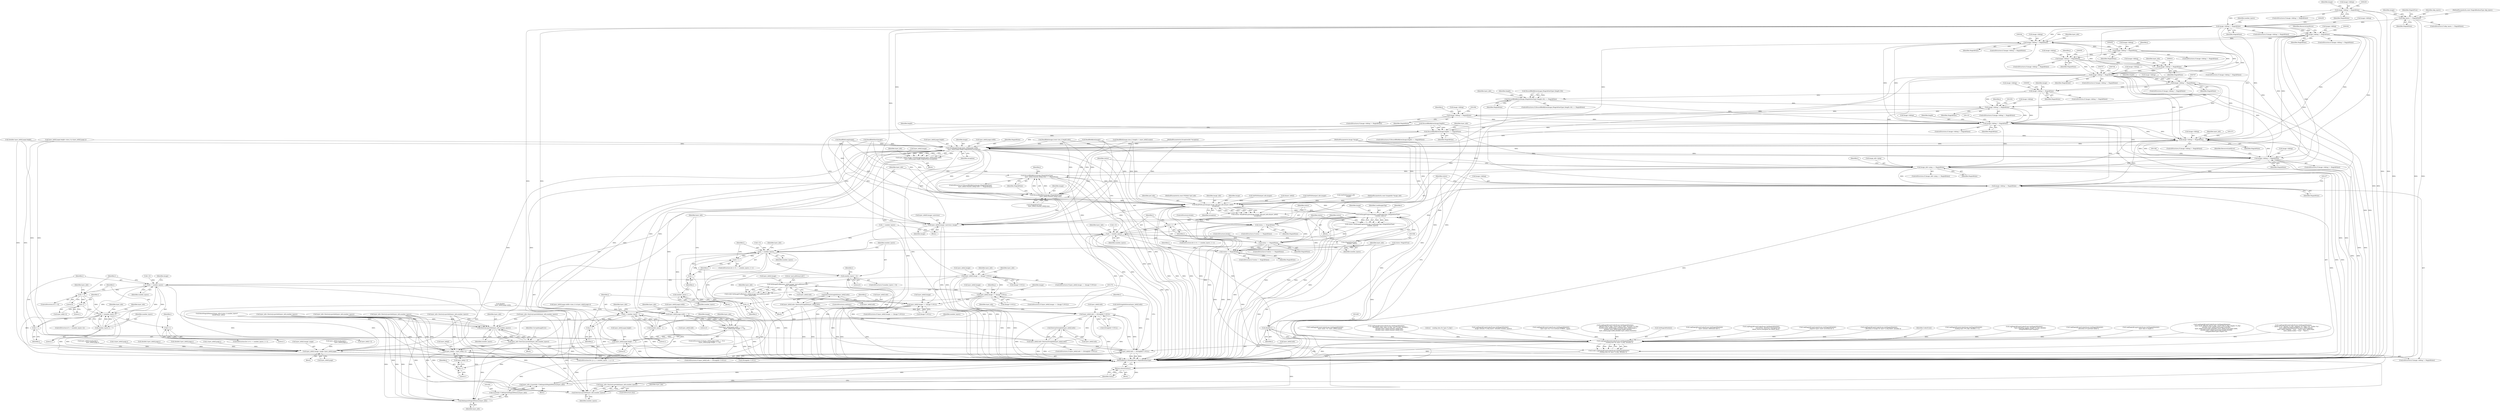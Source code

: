 digraph "0_ImageMagick_7d65a814ac76bd04760072c33e452371692ee790@pointer" {
"1000230" [label="(Call,image->debug != MagickFalse)"];
"1000247" [label="(Call,skip_layers != MagickFalse)"];
"1000253" [label="(Call,image->debug != MagickFalse)"];
"1000296" [label="(Call,image->debug != MagickFalse)"];
"1000338" [label="(Call,image->debug != MagickFalse)"];
"1000449" [label="(Call,image->debug != MagickFalse)"];
"1000549" [label="(Call,image->debug != MagickFalse)"];
"1000610" [label="(Call,image->debug != MagickFalse)"];
"1000701" [label="(Call,image->debug != MagickFalse)"];
"1000761" [label="(Call,image->debug != MagickFalse)"];
"1000949" [label="(Call,image->debug != MagickFalse)"];
"1001012" [label="(Call,DiscardBlobBytes(image,(MagickSizeType) (length-18)) == MagickFalse)"];
"1001048" [label="(Call,image->debug != MagickFalse)"];
"1001088" [label="(Call,image->debug != MagickFalse)"];
"1001145" [label="(Call,image->debug != MagickFalse)"];
"1001179" [label="(Call,DiscardBlobBytes(image,length) == MagickFalse)"];
"1001267" [label="(Call,image->debug != MagickFalse)"];
"1001307" [label="(Call,CloneImage(image,layer_info[i].page.width,\n          layer_info[i].page.height,MagickFalse,exception))"];
"1001247" [label="(Call,layer_info[i].page.width == 0)"];
"1001246" [label="(Call,(layer_info[i].page.width == 0) ||\n              (layer_info[i].page.height == 0))"];
"1001620" [label="(Call,layer_info[i].image->page=layer_info[i].page)"];
"1001256" [label="(Call,layer_info[i].page.height == 0)"];
"1001301" [label="(Call,layer_info[i].image=CloneImage(image,layer_info[i].page.width,\n          layer_info[i].page.height,MagickFalse,exception))"];
"1001326" [label="(Call,layer_info[i].image == (Image *) NULL)"];
"1001375" [label="(Call,SetImageProfile(layer_info[i].image,\"psd:additional-info\",\n              layer_info[i].info))"];
"1001373" [label="(Call,(void) SetImageProfile(layer_info[i].image,\"psd:additional-info\",\n              layer_info[i].info))"];
"1001393" [label="(Call,DestroyStringInfo(layer_info[i].info))"];
"1001387" [label="(Call,layer_info[i].info=DestroyStringInfo(layer_info[i].info))"];
"1001279" [label="(Call,layer_info[i].info != (StringInfo *) NULL)"];
"1001294" [label="(Call,DestroyStringInfo(layer_info[i].info))"];
"1001288" [label="(Call,layer_info[i].info=DestroyStringInfo(layer_info[i].info))"];
"1001363" [label="(Call,layer_info[i].info != (StringInfo *) NULL)"];
"1001417" [label="(Call,layer_info[i].image == (Image *) NULL)"];
"1001531" [label="(Call,layer_info[i].image == (Image *) NULL)"];
"1001342" [label="(Call,image->debug != MagickFalse)"];
"1001400" [label="(Call,image_info->ping == MagickFalse)"];
"1001442" [label="(Call,DiscardBlobBytes(image,(MagickSizeType)\n                      layer_info[i].channel_info[j].size) == MagickFalse)"];
"1001471" [label="(Call,image->debug != MagickFalse)"];
"1001497" [label="(Call,status == MagickFalse)"];
"1001511" [label="(Call,status == MagickFalse)"];
"1001516" [label="(Call,status != MagickFalse)"];
"1001663" [label="(Return,return(status);)"];
"1001443" [label="(Call,DiscardBlobBytes(image,(MagickSizeType)\n                      layer_info[i].channel_info[j].size))"];
"1001487" [label="(Call,ReadPSDLayer(image,image_info,psd_info,&layer_info[i],\n              exception))"];
"1001485" [label="(Call,status=ReadPSDLayer(image,image_info,psd_info,&layer_info[i],\n              exception))"];
"1001503" [label="(Call,SetImageProgress(image,LoadImagesTag,i,(MagickSizeType)\n              number_layers))"];
"1001413" [label="(Call,i++)"];
"1001410" [label="(Call,i < number_layers)"];
"1001460" [label="(Call,DestroyLayerInfo(layer_info,number_layers))"];
"1001458" [label="(Call,layer_info=DestroyLayerInfo(layer_info,number_layers))"];
"1001552" [label="(Call,layer_info[j] = layer_info[j+1])"];
"1001655" [label="(Call,RelinquishMagickMemory(layer_info))"];
"1001653" [label="(Call,(LayerInfo *) RelinquishMagickMemory(layer_info))"];
"1001651" [label="(Call,layer_info=(LayerInfo *) RelinquishMagickMemory(layer_info))"];
"1001660" [label="(Call,DestroyLayerInfo(layer_info,number_layers))"];
"1001658" [label="(Call,layer_info=DestroyLayerInfo(layer_info,number_layers))"];
"1001482" [label="(Call,(double) i)"];
"1001478" [label="(Call,LogMagickEvent(CoderEvent,GetMagickModule(),\n                \"  reading data for layer %.20g\",(double) i))"];
"1001476" [label="(Call,(void) LogMagickEvent(CoderEvent,GetMagickModule(),\n                \"  reading data for layer %.20g\",(double) i))"];
"1001507" [label="(Call,(MagickSizeType)\n              number_layers)"];
"1001524" [label="(Call,i < number_layers)"];
"1001527" [label="(Call,i++)"];
"1001542" [label="(Call,j=i)"];
"1001545" [label="(Call,j < number_layers - 1)"];
"1001550" [label="(Call,j++)"];
"1001558" [label="(Call,j+1)"];
"1001547" [label="(Call,number_layers - 1)"];
"1001561" [label="(Call,number_layers--)"];
"1001563" [label="(Call,i--)"];
"1001566" [label="(Call,number_layers > 0)"];
"1001574" [label="(Call,i < number_layers)"];
"1001581" [label="(Call,i > 0)"];
"1001595" [label="(Call,i-1)"];
"1001600" [label="(Call,i < (number_layers-1))"];
"1001577" [label="(Call,i++)"];
"1001616" [label="(Call,i+1)"];
"1001602" [label="(Call,number_layers-1)"];
"1001501" [label="(Call,status=SetImageProgress(image,LoadImagesTag,i,(MagickSizeType)\n              number_layers))"];
"1001642" [label="(Call,layer_info[0].image->previous=image)"];
"1000253" [label="(Call,image->debug != MagickFalse)"];
"1001599" [label="(ControlStructure,if (i < (number_layers-1)))"];
"1001460" [label="(Call,DestroyLayerInfo(layer_info,number_layers))"];
"1000243" [label="(Identifier,image)"];
"1000339" [label="(Call,image->debug)"];
"1001524" [label="(Call,i < number_layers)"];
"1001520" [label="(ControlStructure,for (i=0; i < number_layers; i++))"];
"1001480" [label="(Call,GetMagickModule())"];
"1001602" [label="(Call,number_layers-1)"];
"1001487" [label="(Call,ReadPSDLayer(image,image_info,psd_info,&layer_info[i],\n              exception))"];
"1001544" [label="(Identifier,i)"];
"1001443" [label="(Call,DiscardBlobBytes(image,(MagickSizeType)\n                      layer_info[i].channel_info[j].size))"];
"1001621" [label="(Call,layer_info[i].image->page)"];
"1001496" [label="(ControlStructure,if (status == MagickFalse))"];
"1001257" [label="(Call,layer_info[i].page.height)"];
"1001336" [label="(Call,layer_info=DestroyLayerInfo(layer_info,number_layers))"];
"1001547" [label="(Call,number_layers - 1)"];
"1000231" [label="(Call,image->debug)"];
"1000257" [label="(Identifier,MagickFalse)"];
"1000460" [label="(Call,(double) layer_info[i].page.x)"];
"1001543" [label="(Identifier,j)"];
"1000269" [label="(Identifier,number_layers)"];
"1001490" [label="(Identifier,psd_info)"];
"1001564" [label="(Identifier,i)"];
"1001316" [label="(Call,layer_info[i].page.height)"];
"1001410" [label="(Call,i < number_layers)"];
"1001458" [label="(Call,layer_info=DestroyLayerInfo(layer_info,number_layers))"];
"1000768" [label="(Call,LogMagickEvent(CoderEvent,GetMagickModule(),\n                \"    layer contains additional info\"))"];
"1001459" [label="(Identifier,layer_info)"];
"1001394" [label="(Call,layer_info[i].info)"];
"1001244" [label="(Block,)"];
"1001267" [label="(Call,image->debug != MagickFalse)"];
"1001512" [label="(Identifier,status)"];
"1001521" [label="(Call,i=0)"];
"1001501" [label="(Call,status=SetImageProgress(image,LoadImagesTag,i,(MagickSizeType)\n              number_layers))"];
"1001609" [label="(Identifier,layer_info)"];
"1000382" [label="(Call,layer_info[i].page.width=(size_t) (x-layer_info[i].page.x))"];
"1001650" [label="(Identifier,image)"];
"1001221" [label="(Call,GetStringInfoDatum(layer_info[i].info))"];
"1001489" [label="(Identifier,image_info)"];
"1001500" [label="(ControlStructure,break;)"];
"1001095" [label="(Call,LogMagickEvent(CoderEvent,GetMagickModule(),\n                      \"        source(%x), dest(%x)\",(unsigned int)\n                      blend_source,(unsigned int) blend_dest))"];
"1001329" [label="(Identifier,layer_info)"];
"1001229" [label="(Call,ReadBlob(image,(const size_t) length,info))"];
"1001300" [label="(ControlStructure,continue;)"];
"1001444" [label="(Identifier,image)"];
"1001442" [label="(Call,DiscardBlobBytes(image,(MagickSizeType)\n                      layer_info[i].channel_info[j].size) == MagickFalse)"];
"1001497" [label="(Call,status == MagickFalse)"];
"1000300" [label="(Identifier,MagickFalse)"];
"1001413" [label="(Call,i++)"];
"1001515" [label="(ControlStructure,if (status != MagickFalse))"];
"1001571" [label="(Call,i=0)"];
"1001569" [label="(Block,)"];
"1001588" [label="(Identifier,layer_info)"];
"1001268" [label="(Call,image->debug)"];
"1000237" [label="(Call,LogMagickEvent(CoderEvent,GetMagickModule(),\n              \"  negative layer count corrected for\"))"];
"1001579" [label="(Block,)"];
"1001513" [label="(Identifier,MagickFalse)"];
"1000308" [label="(Identifier,ResourceLimitError)"];
"1001593" [label="(Call,layer_info[i-1])"];
"1001357" [label="(Identifier,ResourceLimitError)"];
"1001327" [label="(Call,layer_info[i].image)"];
"1000765" [label="(Identifier,MagickFalse)"];
"1001665" [label="(MethodReturn,ModuleExport MagickBooleanType)"];
"1001657" [label="(ControlStructure,else)"];
"1001332" [label="(Call,(Image *) NULL)"];
"1001583" [label="(Literal,0)"];
"1001404" [label="(Identifier,MagickFalse)"];
"1000553" [label="(Identifier,MagickFalse)"];
"1001074" [label="(Identifier,j)"];
"1000218" [label="(Call,ReadBlobShort(image))"];
"1001145" [label="(Call,image->debug != MagickFalse)"];
"1001542" [label="(Call,j=i)"];
"1001620" [label="(Call,layer_info[i].image->page=layer_info[i].page)"];
"1001566" [label="(Call,number_layers > 0)"];
"1000437" [label="(Call,layer_info=DestroyLayerInfo(layer_info,number_layers))"];
"1000230" [label="(Call,image->debug != MagickFalse)"];
"1001239" [label="(Call,i < number_layers)"];
"1001658" [label="(Call,layer_info=DestroyLayerInfo(layer_info,number_layers))"];
"1001364" [label="(Call,layer_info[i].info)"];
"1001595" [label="(Call,i-1)"];
"1001342" [label="(Call,image->debug != MagickFalse)"];
"1001373" [label="(Call,(void) SetImageProfile(layer_info[i].image,\"psd:additional-info\",\n              layer_info[i].info))"];
"1001616" [label="(Call,i+1)"];
"1001408" [label="(Identifier,i)"];
"1001416" [label="(ControlStructure,if (layer_info[i].image == (Image *) NULL))"];
"1001661" [label="(Identifier,layer_info)"];
"1000773" [label="(Identifier,length)"];
"1000487" [label="(Call,(double)\n            layer_info[i].page.width)"];
"1001349" [label="(Call,LogMagickEvent(CoderEvent,GetMagickModule(),\n                \"  allocation of image for layer %.20g failed\",(double) i))"];
"1001294" [label="(Call,DestroyStringInfo(layer_info[i].info))"];
"1000246" [label="(ControlStructure,if (skip_layers != MagickFalse))"];
"1000705" [label="(Identifier,MagickFalse)"];
"1001660" [label="(Call,DestroyLayerInfo(layer_info,number_layers))"];
"1001628" [label="(Call,layer_info[i].page)"];
"1001264" [label="(Literal,0)"];
"1001642" [label="(Call,layer_info[0].image->previous=image)"];
"1001197" [label="(Identifier,length)"];
"1001362" [label="(ControlStructure,if (layer_info[i].info != (StringInfo *) NULL))"];
"1001488" [label="(Identifier,image)"];
"1000358" [label="(Identifier,layer_info)"];
"1001178" [label="(ControlStructure,if (DiscardBlobBytes(image,length) == MagickFalse))"];
"1000453" [label="(Identifier,MagickFalse)"];
"1001462" [label="(Identifier,number_layers)"];
"1001582" [label="(Identifier,i)"];
"1000315" [label="(Call,ResetMagickMemory(layer_info,0,(size_t) number_layers*\n        sizeof(*layer_info)))"];
"1000128" [label="(Call,GetPSDSize(psd_info,image))"];
"1001624" [label="(Identifier,layer_info)"];
"1001479" [label="(Identifier,CoderEvent)"];
"1001516" [label="(Call,status != MagickFalse)"];
"1000931" [label="(Call,layer_info[i].mask.page.x-\n                      layer_info[i].page.x)"];
"1001420" [label="(Identifier,layer_info)"];
"1001574" [label="(Call,i < number_layers)"];
"1001049" [label="(Call,image->debug)"];
"1001546" [label="(Identifier,j)"];
"1000761" [label="(Call,image->debug != MagickFalse)"];
"1001415" [label="(Block,)"];
"1000614" [label="(Identifier,MagickFalse)"];
"1001439" [label="(Identifier,j)"];
"1001531" [label="(Call,layer_info[i].image == (Image *) NULL)"];
"1001445" [label="(Call,(MagickSizeType)\n                      layer_info[i].channel_info[j].size)"];
"1001288" [label="(Call,layer_info[i].info=DestroyStringInfo(layer_info[i].info))"];
"1001393" [label="(Call,DestroyStringInfo(layer_info[i].info))"];
"1001655" [label="(Call,RelinquishMagickMemory(layer_info))"];
"1000297" [label="(Call,image->debug)"];
"1001092" [label="(Identifier,MagickFalse)"];
"1001324" [label="(Identifier,exception)"];
"1001066" [label="(Identifier,j)"];
"1001363" [label="(Call,layer_info[i].info != (StringInfo *) NULL)"];
"1000345" [label="(Call,LogMagickEvent(CoderEvent,GetMagickModule(),\n            \"  reading layer #%.20g\",(double) i+1))"];
"1001530" [label="(ControlStructure,if (layer_info[i].image == (Image *) NULL))"];
"1001537" [label="(Call,(Image *) NULL)"];
"1001525" [label="(Identifier,i)"];
"1000949" [label="(Call,image->debug != MagickFalse)"];
"1001055" [label="(Call,LogMagickEvent(CoderEvent,GetMagickModule(),\n                    \"      layer blending ranges: length=%.20g\",(double)\n                    ((MagickOffsetType) length)))"];
"1000115" [label="(MethodParameterIn,const MagickBooleanType skip_layers)"];
"1001269" [label="(Identifier,image)"];
"1001510" [label="(ControlStructure,if (status == MagickFalse))"];
"1001528" [label="(Identifier,i)"];
"1001580" [label="(ControlStructure,if (i > 0))"];
"1001541" [label="(ControlStructure,for (j=i; j < number_layers - 1; j++))"];
"1000116" [label="(MethodParameterIn,ExceptionInfo *exception)"];
"1001560" [label="(Literal,1)"];
"1000549" [label="(Call,image->debug != MagickFalse)"];
"1001550" [label="(Call,j++)"];
"1001034" [label="(Identifier,length)"];
"1001256" [label="(Call,layer_info[i].page.height == 0)"];
"1001456" [label="(Identifier,MagickFalse)"];
"1001662" [label="(Identifier,number_layers)"];
"1001323" [label="(Identifier,MagickFalse)"];
"1001556" [label="(Call,layer_info[j+1])"];
"1001486" [label="(Identifier,status)"];
"1000255" [label="(Identifier,image)"];
"1001146" [label="(Call,image->debug)"];
"1001052" [label="(Identifier,MagickFalse)"];
"1001577" [label="(Call,i++)"];
"1001343" [label="(Call,image->debug)"];
"1000550" [label="(Call,image->debug)"];
"1001503" [label="(Call,SetImageProgress(image,LoadImagesTag,i,(MagickSizeType)\n              number_layers))"];
"1000247" [label="(Call,skip_layers != MagickFalse)"];
"1001506" [label="(Identifier,i)"];
"1000303" [label="(Call,LogMagickEvent(CoderEvent,GetMagickModule(),\n              \"  allocation of LayerInfo failed\"))"];
"1001282" [label="(Identifier,layer_info)"];
"1000117" [label="(Block,)"];
"1001304" [label="(Identifier,layer_info)"];
"1001390" [label="(Identifier,layer_info)"];
"1001399" [label="(ControlStructure,if (image_info->ping == MagickFalse))"];
"1001183" [label="(Identifier,MagickFalse)"];
"1001504" [label="(Identifier,image)"];
"1001301" [label="(Call,layer_info[i].image=CloneImage(image,layer_info[i].page.width,\n          layer_info[i].page.height,MagickFalse,exception))"];
"1001575" [label="(Identifier,i)"];
"1001617" [label="(Identifier,i)"];
"1001457" [label="(Block,)"];
"1001382" [label="(Call,layer_info[i].info)"];
"1001089" [label="(Call,image->debug)"];
"1000622" [label="(Call,layer_info=DestroyLayerInfo(layer_info,number_layers))"];
"1001375" [label="(Call,SetImageProfile(layer_info[i].image,\"psd:additional-info\",\n              layer_info[i].info))"];
"1001302" [label="(Call,layer_info[i].image)"];
"1001567" [label="(Identifier,number_layers)"];
"1001491" [label="(Call,&layer_info[i])"];
"1001144" [label="(ControlStructure,if (image->debug != MagickFalse))"];
"1001280" [label="(Call,layer_info[i].info)"];
"1001565" [label="(ControlStructure,if (number_layers > 0))"];
"1001470" [label="(ControlStructure,if (image->debug != MagickFalse))"];
"1001266" [label="(ControlStructure,if (image->debug != MagickFalse))"];
"1000249" [label="(Identifier,MagickFalse)"];
"1001400" [label="(Call,image_info->ping == MagickFalse)"];
"1000251" [label="(Identifier,MagickTrue)"];
"1000609" [label="(ControlStructure,if (image->debug != MagickFalse))"];
"1001088" [label="(Call,image->debug != MagickFalse)"];
"1001423" [label="(Call,(Image *) NULL)"];
"1000392" [label="(Call,x-layer_info[i].page.x)"];
"1000611" [label="(Call,image->debug)"];
"1001518" [label="(Identifier,MagickFalse)"];
"1001578" [label="(Identifier,i)"];
"1000296" [label="(Call,image->debug != MagickFalse)"];
"1001476" [label="(Call,(void) LogMagickEvent(CoderEvent,GetMagickModule(),\n                \"  reading data for layer %.20g\",(double) i))"];
"1000469" [label="(Call,(double) layer_info[i].page.y)"];
"1001248" [label="(Call,layer_info[i].page.width)"];
"1001271" [label="(Identifier,MagickFalse)"];
"1001618" [label="(Literal,1)"];
"1001484" [label="(Identifier,i)"];
"1001023" [label="(Identifier,layer_info)"];
"1000342" [label="(Identifier,MagickFalse)"];
"1001614" [label="(Call,layer_info[i+1])"];
"1001022" [label="(Call,layer_info=DestroyLayerInfo(layer_info,number_layers))"];
"1000338" [label="(Call,image->debug != MagickFalse)"];
"1001087" [label="(ControlStructure,if (image->debug != MagickFalse))"];
"1001576" [label="(Identifier,number_layers)"];
"1001472" [label="(Call,image->debug)"];
"1000195" [label="(Call,GetPSDSize(psd_info,image))"];
"1001663" [label="(Return,return(status);)"];
"1001561" [label="(Call,number_layers--)"];
"1001164" [label="(Identifier,length)"];
"1000760" [label="(ControlStructure,if (image->debug != MagickFalse))"];
"1001441" [label="(ControlStructure,if (DiscardBlobBytes(image,(MagickSizeType)\n                      layer_info[i].channel_info[j].size) == MagickFalse))"];
"1001597" [label="(Literal,1)"];
"1001369" [label="(Call,(StringInfo *) NULL)"];
"1000545" [label="(Call,GetPSDSize(psd_info,\n            image))"];
"1001255" [label="(Literal,0)"];
"1001635" [label="(Identifier,image)"];
"1001502" [label="(Identifier,status)"];
"1001289" [label="(Call,layer_info[i].info)"];
"1001246" [label="(Call,(layer_info[i].page.width == 0) ||\n              (layer_info[i].page.height == 0))"];
"1000248" [label="(Identifier,skip_layers)"];
"1001274" [label="(Call,LogMagickEvent(CoderEvent,GetMagickModule(),\n                \"      layer data is empty\"))"];
"1001549" [label="(Literal,1)"];
"1001485" [label="(Call,status=ReadPSDLayer(image,image_info,psd_info,&layer_info[i],\n              exception))"];
"1001412" [label="(Identifier,number_layers)"];
"1001600" [label="(Call,i < (number_layers-1))"];
"1001540" [label="(Block,)"];
"1001307" [label="(Call,CloneImage(image,layer_info[i].page.width,\n          layer_info[i].page.height,MagickFalse,exception))"];
"1001552" [label="(Call,layer_info[j] = layer_info[j+1])"];
"1000113" [label="(MethodParameterIn,const ImageInfo *image_info)"];
"1000254" [label="(Call,image->debug)"];
"1000953" [label="(Identifier,MagickFalse)"];
"1001554" [label="(Identifier,layer_info)"];
"1001604" [label="(Literal,1)"];
"1000702" [label="(Call,image->debug)"];
"1001499" [label="(Identifier,MagickFalse)"];
"1000751" [label="(Call,ReadBlobLong(image))"];
"1001111" [label="(Call,ReadBlobByte(image))"];
"1001418" [label="(Call,layer_info[i].image)"];
"1001507" [label="(Call,(MagickSizeType)\n              number_layers)"];
"1001558" [label="(Call,j+1)"];
"1001411" [label="(Identifier,i)"];
"1000252" [label="(ControlStructure,if (image->debug != MagickFalse))"];
"1001014" [label="(Identifier,image)"];
"1001180" [label="(Call,DiscardBlobBytes(image,length))"];
"1000956" [label="(Call,LogMagickEvent(CoderEvent,GetMagickModule(),\n                    \"      layer mask: offset(%.20g,%.20g), size(%.20g,%.20g), length=%.20g\",\n                    (double) layer_info[i].mask.page.x,(double)\n                    layer_info[i].mask.page.y,(double) layer_info[i].mask.page.width,\n                    (double) layer_info[i].mask.page.height,(double)\n                    ((MagickOffsetType) length)-18))"];
"1001337" [label="(Identifier,layer_info)"];
"1001260" [label="(Identifier,layer_info)"];
"1001185" [label="(Call,layer_info=DestroyLayerInfo(layer_info,number_layers))"];
"1001527" [label="(Call,i++)"];
"1001279" [label="(Call,layer_info[i].info != (StringInfo *) NULL)"];
"1001414" [label="(Identifier,i)"];
"1000708" [label="(Call,LogMagickEvent(CoderEvent,GetMagickModule(),\n            \"   blend=%.4s, opacity=%.20g, clipping=%s, flags=%d, visible=%s\",\n            layer_info[i].blendkey,(double) layer_info[i].opacity,\n            layer_info[i].clipping ? \"true\" : \"false\",layer_info[i].flags,\n            layer_info[i].visible ? \"true\" : \"false\"))"];
"1001047" [label="(ControlStructure,if (image->debug != MagickFalse))"];
"1001325" [label="(ControlStructure,if (layer_info[i].image == (Image *) NULL))"];
"1000762" [label="(Call,image->debug)"];
"1001643" [label="(Call,layer_info[0].image->previous)"];
"1001572" [label="(Identifier,i)"];
"1001511" [label="(Call,status == MagickFalse)"];
"1000478" [label="(Call,(double) layer_info[i].page.height)"];
"1001308" [label="(Identifier,image)"];
"1000114" [label="(MethodParameterIn,const PSDInfo *psd_info)"];
"1001346" [label="(Identifier,MagickFalse)"];
"1001563" [label="(Call,i--)"];
"1001559" [label="(Identifier,j)"];
"1001659" [label="(Identifier,layer_info)"];
"1001186" [label="(Identifier,layer_info)"];
"1001429" [label="(Identifier,j)"];
"1000548" [label="(ControlStructure,if (image->debug != MagickFalse))"];
"1001473" [label="(Identifier,image)"];
"1000411" [label="(Call,y-layer_info[i].page.y)"];
"1001464" [label="(Identifier,CorruptImageError)"];
"1001417" [label="(Call,layer_info[i].image == (Image *) NULL)"];
"1001152" [label="(Call,LogMagickEvent(CoderEvent,GetMagickModule(),\n                \"      layer name: %s\",layer_info[i].name))"];
"1001522" [label="(Identifier,i)"];
"1000449" [label="(Call,image->debug != MagickFalse)"];
"1001309" [label="(Call,layer_info[i].page.width)"];
"1000234" [label="(Identifier,MagickFalse)"];
"1001285" [label="(Call,(StringInfo *) NULL)"];
"1001519" [label="(Block,)"];
"1001498" [label="(Identifier,status)"];
"1000904" [label="(Call,layer_info[i].mask.page.y-\n                      layer_info[i].page.y)"];
"1001651" [label="(Call,layer_info=(LayerInfo *) RelinquishMagickMemory(layer_info))"];
"1001581" [label="(Call,i > 0)"];
"1001656" [label="(Identifier,layer_info)"];
"1001179" [label="(Call,DiscardBlobBytes(image,length) == MagickFalse)"];
"1001482" [label="(Call,(double) i)"];
"1000556" [label="(Call,LogMagickEvent(CoderEvent,GetMagickModule(),\n              \"    channel[%.20g]: type=%.20g, size=%.20g\",(double) j,\n              (double) layer_info[i].channel_info[j].type,\n              (double) layer_info[i].channel_info[j].size))"];
"1000201" [label="(Call,status=MagickTrue)"];
"1001548" [label="(Identifier,number_layers)"];
"1000448" [label="(ControlStructure,if (image->debug != MagickFalse))"];
"1001011" [label="(ControlStructure,if (DiscardBlobBytes(image,(MagickSizeType) (length-18)) == MagickFalse))"];
"1000700" [label="(ControlStructure,if (image->debug != MagickFalse))"];
"1000948" [label="(ControlStructure,if (image->debug != MagickFalse))"];
"1000112" [label="(MethodParameterIn,Image *image)"];
"1001012" [label="(Call,DiscardBlobBytes(image,(MagickSizeType) (length-18)) == MagickFalse)"];
"1001326" [label="(Call,layer_info[i].image == (Image *) NULL)"];
"1001376" [label="(Call,layer_info[i].image)"];
"1000623" [label="(Identifier,layer_info)"];
"1001478" [label="(Call,LogMagickEvent(CoderEvent,GetMagickModule(),\n                \"  reading data for layer %.20g\",(double) i))"];
"1001471" [label="(Call,image->debug != MagickFalse)"];
"1001461" [label="(Identifier,layer_info)"];
"1001247" [label="(Call,layer_info[i].page.width == 0)"];
"1001149" [label="(Identifier,MagickFalse)"];
"1001534" [label="(Identifier,layer_info)"];
"1001553" [label="(Call,layer_info[j])"];
"1001381" [label="(Literal,\"psd:additional-info\")"];
"1001562" [label="(Identifier,number_layers)"];
"1001495" [label="(Identifier,exception)"];
"1001295" [label="(Call,layer_info[i].info)"];
"1000401" [label="(Call,layer_info[i].page.height=(size_t) (y-layer_info[i].page.y))"];
"1001603" [label="(Identifier,number_layers)"];
"1001401" [label="(Call,image_info->ping)"];
"1000450" [label="(Call,image->debug)"];
"1001664" [label="(Identifier,status)"];
"1001243" [label="(Identifier,i)"];
"1001526" [label="(Identifier,number_layers)"];
"1001652" [label="(Identifier,layer_info)"];
"1001481" [label="(Literal,\"  reading data for layer %.20g\")"];
"1001366" [label="(Identifier,layer_info)"];
"1000295" [label="(ControlStructure,if (image->debug != MagickFalse))"];
"1001545" [label="(Call,j < number_layers - 1)"];
"1000701" [label="(Call,image->debug != MagickFalse)"];
"1001532" [label="(Call,layer_info[i].image)"];
"1001048" [label="(Call,image->debug != MagickFalse)"];
"1001245" [label="(ControlStructure,if ((layer_info[i].page.width == 0) ||\n              (layer_info[i].page.height == 0)))"];
"1001278" [label="(ControlStructure,if (layer_info[i].info != (StringInfo *) NULL))"];
"1001551" [label="(Identifier,j)"];
"1000260" [label="(Call,LogMagickEvent(CoderEvent,GetMagickModule(),\n          \"  image contains %.20g layers\",(double) number_layers))"];
"1000617" [label="(Call,LogMagickEvent(CoderEvent,GetMagickModule(),\n                \"  layer type was %.4s instead of 8BIM\", type))"];
"1001020" [label="(Identifier,MagickFalse)"];
"1001653" [label="(Call,(LayerInfo *) RelinquishMagickMemory(layer_info))"];
"1000517" [label="(Identifier,j)"];
"1001505" [label="(Identifier,LoadImagesTag)"];
"1000456" [label="(Call,LogMagickEvent(CoderEvent,GetMagickModule(),\n            \"    offset(%.20g,%.20g), size(%.20g,%.20g), channels=%.20g\",\n            (double) layer_info[i].page.x,(double) layer_info[i].page.y,\n            (double) layer_info[i].page.height,(double)\n            layer_info[i].page.width,(double) layer_info[i].channels))"];
"1000610" [label="(Call,image->debug != MagickFalse)"];
"1001388" [label="(Call,layer_info[i].info)"];
"1000505" [label="(Identifier,j)"];
"1001407" [label="(Call,i=0)"];
"1001341" [label="(ControlStructure,if (image->debug != MagickFalse))"];
"1001013" [label="(Call,DiscardBlobBytes(image,(MagickSizeType) (length-18)))"];
"1001514" [label="(ControlStructure,break;)"];
"1001596" [label="(Identifier,i)"];
"1001387" [label="(Call,layer_info[i].info=DestroyStringInfo(layer_info[i].info))"];
"1001406" [label="(ControlStructure,for (i=0; i < number_layers; i++))"];
"1001291" [label="(Identifier,layer_info)"];
"1001517" [label="(Identifier,status)"];
"1001570" [label="(ControlStructure,for (i=0; i < number_layers; i++))"];
"1001509" [label="(Identifier,number_layers)"];
"1001601" [label="(Identifier,i)"];
"1001372" [label="(Block,)"];
"1001124" [label="(Call,ReadBlob(image,(size_t) length++,layer_info[i].name))"];
"1001568" [label="(Literal,0)"];
"1000950" [label="(Call,image->debug)"];
"1001475" [label="(Identifier,MagickFalse)"];
"1000337" [label="(ControlStructure,if (image->debug != MagickFalse))"];
"1000229" [label="(ControlStructure,if (image->debug != MagickFalse))"];
"1000230" -> "1000229"  [label="AST: "];
"1000230" -> "1000234"  [label="CFG: "];
"1000231" -> "1000230"  [label="AST: "];
"1000234" -> "1000230"  [label="AST: "];
"1000236" -> "1000230"  [label="CFG: "];
"1000243" -> "1000230"  [label="CFG: "];
"1000230" -> "1001665"  [label="DDG: "];
"1000230" -> "1001665"  [label="DDG: "];
"1000230" -> "1000247"  [label="DDG: "];
"1000230" -> "1000253"  [label="DDG: "];
"1000247" -> "1000246"  [label="AST: "];
"1000247" -> "1000249"  [label="CFG: "];
"1000248" -> "1000247"  [label="AST: "];
"1000249" -> "1000247"  [label="AST: "];
"1000251" -> "1000247"  [label="CFG: "];
"1000255" -> "1000247"  [label="CFG: "];
"1000247" -> "1001665"  [label="DDG: "];
"1000247" -> "1001665"  [label="DDG: "];
"1000247" -> "1001665"  [label="DDG: "];
"1000115" -> "1000247"  [label="DDG: "];
"1000247" -> "1000253"  [label="DDG: "];
"1000253" -> "1000252"  [label="AST: "];
"1000253" -> "1000257"  [label="CFG: "];
"1000254" -> "1000253"  [label="AST: "];
"1000257" -> "1000253"  [label="AST: "];
"1000259" -> "1000253"  [label="CFG: "];
"1000269" -> "1000253"  [label="CFG: "];
"1000253" -> "1001665"  [label="DDG: "];
"1000253" -> "1001665"  [label="DDG: "];
"1000253" -> "1000296"  [label="DDG: "];
"1000253" -> "1000296"  [label="DDG: "];
"1000253" -> "1000338"  [label="DDG: "];
"1000253" -> "1000338"  [label="DDG: "];
"1000253" -> "1001267"  [label="DDG: "];
"1000253" -> "1001267"  [label="DDG: "];
"1000253" -> "1001307"  [label="DDG: "];
"1000253" -> "1001342"  [label="DDG: "];
"1000253" -> "1001400"  [label="DDG: "];
"1000253" -> "1001471"  [label="DDG: "];
"1000296" -> "1000295"  [label="AST: "];
"1000296" -> "1000300"  [label="CFG: "];
"1000297" -> "1000296"  [label="AST: "];
"1000300" -> "1000296"  [label="AST: "];
"1000302" -> "1000296"  [label="CFG: "];
"1000308" -> "1000296"  [label="CFG: "];
"1000296" -> "1001665"  [label="DDG: "];
"1000296" -> "1001665"  [label="DDG: "];
"1000296" -> "1000338"  [label="DDG: "];
"1000296" -> "1000338"  [label="DDG: "];
"1000296" -> "1001267"  [label="DDG: "];
"1000296" -> "1001267"  [label="DDG: "];
"1000296" -> "1001307"  [label="DDG: "];
"1000296" -> "1001342"  [label="DDG: "];
"1000296" -> "1001400"  [label="DDG: "];
"1000296" -> "1001471"  [label="DDG: "];
"1000338" -> "1000337"  [label="AST: "];
"1000338" -> "1000342"  [label="CFG: "];
"1000339" -> "1000338"  [label="AST: "];
"1000342" -> "1000338"  [label="AST: "];
"1000344" -> "1000338"  [label="CFG: "];
"1000358" -> "1000338"  [label="CFG: "];
"1001145" -> "1000338"  [label="DDG: "];
"1001145" -> "1000338"  [label="DDG: "];
"1000701" -> "1000338"  [label="DDG: "];
"1000701" -> "1000338"  [label="DDG: "];
"1001179" -> "1000338"  [label="DDG: "];
"1000338" -> "1000449"  [label="DDG: "];
"1000338" -> "1000449"  [label="DDG: "];
"1000449" -> "1000448"  [label="AST: "];
"1000449" -> "1000453"  [label="CFG: "];
"1000450" -> "1000449"  [label="AST: "];
"1000453" -> "1000449"  [label="AST: "];
"1000455" -> "1000449"  [label="CFG: "];
"1000505" -> "1000449"  [label="CFG: "];
"1000449" -> "1000549"  [label="DDG: "];
"1000449" -> "1000549"  [label="DDG: "];
"1000449" -> "1000610"  [label="DDG: "];
"1000449" -> "1000610"  [label="DDG: "];
"1000449" -> "1000701"  [label="DDG: "];
"1000449" -> "1000701"  [label="DDG: "];
"1000549" -> "1000548"  [label="AST: "];
"1000549" -> "1000553"  [label="CFG: "];
"1000550" -> "1000549"  [label="AST: "];
"1000553" -> "1000549"  [label="AST: "];
"1000555" -> "1000549"  [label="CFG: "];
"1000517" -> "1000549"  [label="CFG: "];
"1000549" -> "1000610"  [label="DDG: "];
"1000549" -> "1000610"  [label="DDG: "];
"1000549" -> "1000701"  [label="DDG: "];
"1000549" -> "1000701"  [label="DDG: "];
"1000610" -> "1000609"  [label="AST: "];
"1000610" -> "1000614"  [label="CFG: "];
"1000611" -> "1000610"  [label="AST: "];
"1000614" -> "1000610"  [label="AST: "];
"1000616" -> "1000610"  [label="CFG: "];
"1000623" -> "1000610"  [label="CFG: "];
"1000610" -> "1000701"  [label="DDG: "];
"1000610" -> "1000701"  [label="DDG: "];
"1000701" -> "1000700"  [label="AST: "];
"1000701" -> "1000705"  [label="CFG: "];
"1000702" -> "1000701"  [label="AST: "];
"1000705" -> "1000701"  [label="AST: "];
"1000707" -> "1000701"  [label="CFG: "];
"1000746" -> "1000701"  [label="CFG: "];
"1000701" -> "1001665"  [label="DDG: "];
"1000701" -> "1001665"  [label="DDG: "];
"1000701" -> "1000761"  [label="DDG: "];
"1000701" -> "1000761"  [label="DDG: "];
"1000701" -> "1001267"  [label="DDG: "];
"1000701" -> "1001267"  [label="DDG: "];
"1000701" -> "1001307"  [label="DDG: "];
"1000701" -> "1001342"  [label="DDG: "];
"1000701" -> "1001400"  [label="DDG: "];
"1000701" -> "1001471"  [label="DDG: "];
"1000761" -> "1000760"  [label="AST: "];
"1000761" -> "1000765"  [label="CFG: "];
"1000762" -> "1000761"  [label="AST: "];
"1000765" -> "1000761"  [label="AST: "];
"1000767" -> "1000761"  [label="CFG: "];
"1000773" -> "1000761"  [label="CFG: "];
"1000761" -> "1000949"  [label="DDG: "];
"1000761" -> "1000949"  [label="DDG: "];
"1000761" -> "1001048"  [label="DDG: "];
"1000761" -> "1001048"  [label="DDG: "];
"1000761" -> "1001145"  [label="DDG: "];
"1000761" -> "1001145"  [label="DDG: "];
"1000949" -> "1000948"  [label="AST: "];
"1000949" -> "1000953"  [label="CFG: "];
"1000950" -> "1000949"  [label="AST: "];
"1000953" -> "1000949"  [label="AST: "];
"1000955" -> "1000949"  [label="CFG: "];
"1001014" -> "1000949"  [label="CFG: "];
"1000949" -> "1001012"  [label="DDG: "];
"1000949" -> "1001048"  [label="DDG: "];
"1000949" -> "1001145"  [label="DDG: "];
"1001012" -> "1001011"  [label="AST: "];
"1001012" -> "1001020"  [label="CFG: "];
"1001013" -> "1001012"  [label="AST: "];
"1001020" -> "1001012"  [label="AST: "];
"1001023" -> "1001012"  [label="CFG: "];
"1001034" -> "1001012"  [label="CFG: "];
"1001012" -> "1001665"  [label="DDG: "];
"1001012" -> "1001665"  [label="DDG: "];
"1001013" -> "1001012"  [label="DDG: "];
"1001013" -> "1001012"  [label="DDG: "];
"1001012" -> "1001048"  [label="DDG: "];
"1001012" -> "1001145"  [label="DDG: "];
"1001048" -> "1001047"  [label="AST: "];
"1001048" -> "1001052"  [label="CFG: "];
"1001049" -> "1001048"  [label="AST: "];
"1001052" -> "1001048"  [label="AST: "];
"1001054" -> "1001048"  [label="CFG: "];
"1001066" -> "1001048"  [label="CFG: "];
"1001048" -> "1001088"  [label="DDG: "];
"1001048" -> "1001088"  [label="DDG: "];
"1001048" -> "1001145"  [label="DDG: "];
"1001048" -> "1001145"  [label="DDG: "];
"1001088" -> "1001087"  [label="AST: "];
"1001088" -> "1001092"  [label="CFG: "];
"1001089" -> "1001088"  [label="AST: "];
"1001092" -> "1001088"  [label="AST: "];
"1001094" -> "1001088"  [label="CFG: "];
"1001074" -> "1001088"  [label="CFG: "];
"1001088" -> "1001145"  [label="DDG: "];
"1001088" -> "1001145"  [label="DDG: "];
"1001145" -> "1001144"  [label="AST: "];
"1001145" -> "1001149"  [label="CFG: "];
"1001146" -> "1001145"  [label="AST: "];
"1001149" -> "1001145"  [label="AST: "];
"1001151" -> "1001145"  [label="CFG: "];
"1001164" -> "1001145"  [label="CFG: "];
"1001145" -> "1001665"  [label="DDG: "];
"1001145" -> "1001665"  [label="DDG: "];
"1001145" -> "1001179"  [label="DDG: "];
"1001145" -> "1001267"  [label="DDG: "];
"1001145" -> "1001267"  [label="DDG: "];
"1001145" -> "1001307"  [label="DDG: "];
"1001145" -> "1001342"  [label="DDG: "];
"1001145" -> "1001400"  [label="DDG: "];
"1001145" -> "1001471"  [label="DDG: "];
"1001179" -> "1001178"  [label="AST: "];
"1001179" -> "1001183"  [label="CFG: "];
"1001180" -> "1001179"  [label="AST: "];
"1001183" -> "1001179"  [label="AST: "];
"1001186" -> "1001179"  [label="CFG: "];
"1001197" -> "1001179"  [label="CFG: "];
"1001179" -> "1001665"  [label="DDG: "];
"1001179" -> "1001665"  [label="DDG: "];
"1001180" -> "1001179"  [label="DDG: "];
"1001180" -> "1001179"  [label="DDG: "];
"1001179" -> "1001267"  [label="DDG: "];
"1001179" -> "1001307"  [label="DDG: "];
"1001179" -> "1001400"  [label="DDG: "];
"1001267" -> "1001266"  [label="AST: "];
"1001267" -> "1001271"  [label="CFG: "];
"1001268" -> "1001267"  [label="AST: "];
"1001271" -> "1001267"  [label="AST: "];
"1001273" -> "1001267"  [label="CFG: "];
"1001282" -> "1001267"  [label="CFG: "];
"1001267" -> "1001665"  [label="DDG: "];
"1001267" -> "1001665"  [label="DDG: "];
"1001342" -> "1001267"  [label="DDG: "];
"1001342" -> "1001267"  [label="DDG: "];
"1001307" -> "1001267"  [label="DDG: "];
"1001267" -> "1001307"  [label="DDG: "];
"1001267" -> "1001342"  [label="DDG: "];
"1001267" -> "1001400"  [label="DDG: "];
"1001267" -> "1001471"  [label="DDG: "];
"1001307" -> "1001301"  [label="AST: "];
"1001307" -> "1001324"  [label="CFG: "];
"1001308" -> "1001307"  [label="AST: "];
"1001309" -> "1001307"  [label="AST: "];
"1001316" -> "1001307"  [label="AST: "];
"1001323" -> "1001307"  [label="AST: "];
"1001324" -> "1001307"  [label="AST: "];
"1001301" -> "1001307"  [label="CFG: "];
"1001307" -> "1001665"  [label="DDG: "];
"1001307" -> "1001665"  [label="DDG: "];
"1001307" -> "1001665"  [label="DDG: "];
"1001307" -> "1001665"  [label="DDG: "];
"1001307" -> "1001247"  [label="DDG: "];
"1001307" -> "1001256"  [label="DDG: "];
"1001307" -> "1001301"  [label="DDG: "];
"1001307" -> "1001301"  [label="DDG: "];
"1001307" -> "1001301"  [label="DDG: "];
"1001307" -> "1001301"  [label="DDG: "];
"1001307" -> "1001301"  [label="DDG: "];
"1000218" -> "1001307"  [label="DDG: "];
"1001229" -> "1001307"  [label="DDG: "];
"1000751" -> "1001307"  [label="DDG: "];
"1001124" -> "1001307"  [label="DDG: "];
"1001111" -> "1001307"  [label="DDG: "];
"1001180" -> "1001307"  [label="DDG: "];
"1000112" -> "1001307"  [label="DDG: "];
"1001247" -> "1001307"  [label="DDG: "];
"1001256" -> "1001307"  [label="DDG: "];
"1000401" -> "1001307"  [label="DDG: "];
"1000478" -> "1001307"  [label="DDG: "];
"1001342" -> "1001307"  [label="DDG: "];
"1000116" -> "1001307"  [label="DDG: "];
"1001307" -> "1001342"  [label="DDG: "];
"1001307" -> "1001400"  [label="DDG: "];
"1001307" -> "1001443"  [label="DDG: "];
"1001307" -> "1001487"  [label="DDG: "];
"1001307" -> "1001487"  [label="DDG: "];
"1001307" -> "1001620"  [label="DDG: "];
"1001307" -> "1001620"  [label="DDG: "];
"1001307" -> "1001642"  [label="DDG: "];
"1001247" -> "1001246"  [label="AST: "];
"1001247" -> "1001255"  [label="CFG: "];
"1001248" -> "1001247"  [label="AST: "];
"1001255" -> "1001247"  [label="AST: "];
"1001260" -> "1001247"  [label="CFG: "];
"1001246" -> "1001247"  [label="CFG: "];
"1001247" -> "1001665"  [label="DDG: "];
"1001247" -> "1001246"  [label="DDG: "];
"1001247" -> "1001246"  [label="DDG: "];
"1000382" -> "1001247"  [label="DDG: "];
"1000487" -> "1001247"  [label="DDG: "];
"1001247" -> "1001620"  [label="DDG: "];
"1001246" -> "1001245"  [label="AST: "];
"1001246" -> "1001256"  [label="CFG: "];
"1001256" -> "1001246"  [label="AST: "];
"1001269" -> "1001246"  [label="CFG: "];
"1001304" -> "1001246"  [label="CFG: "];
"1001246" -> "1001665"  [label="DDG: "];
"1001246" -> "1001665"  [label="DDG: "];
"1001246" -> "1001665"  [label="DDG: "];
"1001256" -> "1001246"  [label="DDG: "];
"1001256" -> "1001246"  [label="DDG: "];
"1001620" -> "1001579"  [label="AST: "];
"1001620" -> "1001628"  [label="CFG: "];
"1001621" -> "1001620"  [label="AST: "];
"1001628" -> "1001620"  [label="AST: "];
"1001578" -> "1001620"  [label="CFG: "];
"1001620" -> "1001665"  [label="DDG: "];
"1001620" -> "1001665"  [label="DDG: "];
"1000392" -> "1001620"  [label="DDG: "];
"1000382" -> "1001620"  [label="DDG: "];
"1000487" -> "1001620"  [label="DDG: "];
"1001256" -> "1001620"  [label="DDG: "];
"1000401" -> "1001620"  [label="DDG: "];
"1000460" -> "1001620"  [label="DDG: "];
"1000904" -> "1001620"  [label="DDG: "];
"1000931" -> "1001620"  [label="DDG: "];
"1000411" -> "1001620"  [label="DDG: "];
"1000478" -> "1001620"  [label="DDG: "];
"1000469" -> "1001620"  [label="DDG: "];
"1001256" -> "1001264"  [label="CFG: "];
"1001257" -> "1001256"  [label="AST: "];
"1001264" -> "1001256"  [label="AST: "];
"1001256" -> "1001665"  [label="DDG: "];
"1000401" -> "1001256"  [label="DDG: "];
"1000478" -> "1001256"  [label="DDG: "];
"1001301" -> "1001244"  [label="AST: "];
"1001302" -> "1001301"  [label="AST: "];
"1001329" -> "1001301"  [label="CFG: "];
"1001301" -> "1001665"  [label="DDG: "];
"1001301" -> "1001326"  [label="DDG: "];
"1001326" -> "1001325"  [label="AST: "];
"1001326" -> "1001332"  [label="CFG: "];
"1001327" -> "1001326"  [label="AST: "];
"1001332" -> "1001326"  [label="AST: "];
"1001337" -> "1001326"  [label="CFG: "];
"1001366" -> "1001326"  [label="CFG: "];
"1001326" -> "1001665"  [label="DDG: "];
"1001326" -> "1001665"  [label="DDG: "];
"1001326" -> "1001665"  [label="DDG: "];
"1001332" -> "1001326"  [label="DDG: "];
"1001326" -> "1001375"  [label="DDG: "];
"1001326" -> "1001417"  [label="DDG: "];
"1001326" -> "1001531"  [label="DDG: "];
"1001375" -> "1001373"  [label="AST: "];
"1001375" -> "1001382"  [label="CFG: "];
"1001376" -> "1001375"  [label="AST: "];
"1001381" -> "1001375"  [label="AST: "];
"1001382" -> "1001375"  [label="AST: "];
"1001373" -> "1001375"  [label="CFG: "];
"1001375" -> "1001665"  [label="DDG: "];
"1001375" -> "1001373"  [label="DDG: "];
"1001375" -> "1001373"  [label="DDG: "];
"1001375" -> "1001373"  [label="DDG: "];
"1001363" -> "1001375"  [label="DDG: "];
"1001375" -> "1001393"  [label="DDG: "];
"1001375" -> "1001417"  [label="DDG: "];
"1001375" -> "1001531"  [label="DDG: "];
"1001373" -> "1001372"  [label="AST: "];
"1001374" -> "1001373"  [label="AST: "];
"1001390" -> "1001373"  [label="CFG: "];
"1001373" -> "1001665"  [label="DDG: "];
"1001373" -> "1001665"  [label="DDG: "];
"1001393" -> "1001387"  [label="AST: "];
"1001393" -> "1001394"  [label="CFG: "];
"1001394" -> "1001393"  [label="AST: "];
"1001387" -> "1001393"  [label="CFG: "];
"1001393" -> "1001387"  [label="DDG: "];
"1001387" -> "1001372"  [label="AST: "];
"1001388" -> "1001387"  [label="AST: "];
"1001243" -> "1001387"  [label="CFG: "];
"1001387" -> "1001665"  [label="DDG: "];
"1001387" -> "1001665"  [label="DDG: "];
"1001387" -> "1001279"  [label="DDG: "];
"1001387" -> "1001363"  [label="DDG: "];
"1001279" -> "1001278"  [label="AST: "];
"1001279" -> "1001285"  [label="CFG: "];
"1001280" -> "1001279"  [label="AST: "];
"1001285" -> "1001279"  [label="AST: "];
"1001291" -> "1001279"  [label="CFG: "];
"1001300" -> "1001279"  [label="CFG: "];
"1001279" -> "1001665"  [label="DDG: "];
"1001279" -> "1001665"  [label="DDG: "];
"1001279" -> "1001665"  [label="DDG: "];
"1001363" -> "1001279"  [label="DDG: "];
"1001288" -> "1001279"  [label="DDG: "];
"1001221" -> "1001279"  [label="DDG: "];
"1001285" -> "1001279"  [label="DDG: "];
"1001279" -> "1001294"  [label="DDG: "];
"1001279" -> "1001363"  [label="DDG: "];
"1001294" -> "1001288"  [label="AST: "];
"1001294" -> "1001295"  [label="CFG: "];
"1001295" -> "1001294"  [label="AST: "];
"1001288" -> "1001294"  [label="CFG: "];
"1001294" -> "1001288"  [label="DDG: "];
"1001288" -> "1001278"  [label="AST: "];
"1001289" -> "1001288"  [label="AST: "];
"1001300" -> "1001288"  [label="CFG: "];
"1001288" -> "1001665"  [label="DDG: "];
"1001288" -> "1001665"  [label="DDG: "];
"1001288" -> "1001363"  [label="DDG: "];
"1001363" -> "1001362"  [label="AST: "];
"1001363" -> "1001369"  [label="CFG: "];
"1001364" -> "1001363"  [label="AST: "];
"1001369" -> "1001363"  [label="AST: "];
"1001374" -> "1001363"  [label="CFG: "];
"1001243" -> "1001363"  [label="CFG: "];
"1001363" -> "1001665"  [label="DDG: "];
"1001363" -> "1001665"  [label="DDG: "];
"1001363" -> "1001665"  [label="DDG: "];
"1001221" -> "1001363"  [label="DDG: "];
"1001369" -> "1001363"  [label="DDG: "];
"1001417" -> "1001416"  [label="AST: "];
"1001417" -> "1001423"  [label="CFG: "];
"1001418" -> "1001417"  [label="AST: "];
"1001423" -> "1001417"  [label="AST: "];
"1001429" -> "1001417"  [label="CFG: "];
"1001473" -> "1001417"  [label="CFG: "];
"1001417" -> "1001665"  [label="DDG: "];
"1001417" -> "1001665"  [label="DDG: "];
"1001417" -> "1001665"  [label="DDG: "];
"1001423" -> "1001417"  [label="DDG: "];
"1001417" -> "1001531"  [label="DDG: "];
"1001531" -> "1001530"  [label="AST: "];
"1001531" -> "1001537"  [label="CFG: "];
"1001532" -> "1001531"  [label="AST: "];
"1001537" -> "1001531"  [label="AST: "];
"1001543" -> "1001531"  [label="CFG: "];
"1001528" -> "1001531"  [label="CFG: "];
"1001531" -> "1001665"  [label="DDG: "];
"1001531" -> "1001665"  [label="DDG: "];
"1001531" -> "1001665"  [label="DDG: "];
"1001537" -> "1001531"  [label="DDG: "];
"1001342" -> "1001341"  [label="AST: "];
"1001342" -> "1001346"  [label="CFG: "];
"1001343" -> "1001342"  [label="AST: "];
"1001346" -> "1001342"  [label="AST: "];
"1001348" -> "1001342"  [label="CFG: "];
"1001357" -> "1001342"  [label="CFG: "];
"1001342" -> "1001665"  [label="DDG: "];
"1001342" -> "1001665"  [label="DDG: "];
"1001342" -> "1001400"  [label="DDG: "];
"1001342" -> "1001471"  [label="DDG: "];
"1001400" -> "1001399"  [label="AST: "];
"1001400" -> "1001404"  [label="CFG: "];
"1001401" -> "1001400"  [label="AST: "];
"1001404" -> "1001400"  [label="AST: "];
"1001408" -> "1001400"  [label="CFG: "];
"1001517" -> "1001400"  [label="CFG: "];
"1001400" -> "1001665"  [label="DDG: "];
"1001400" -> "1001665"  [label="DDG: "];
"1001400" -> "1001442"  [label="DDG: "];
"1001400" -> "1001471"  [label="DDG: "];
"1001400" -> "1001516"  [label="DDG: "];
"1001442" -> "1001441"  [label="AST: "];
"1001442" -> "1001456"  [label="CFG: "];
"1001443" -> "1001442"  [label="AST: "];
"1001456" -> "1001442"  [label="AST: "];
"1001459" -> "1001442"  [label="CFG: "];
"1001439" -> "1001442"  [label="CFG: "];
"1001442" -> "1001665"  [label="DDG: "];
"1001442" -> "1001665"  [label="DDG: "];
"1001443" -> "1001442"  [label="DDG: "];
"1001443" -> "1001442"  [label="DDG: "];
"1001511" -> "1001442"  [label="DDG: "];
"1001442" -> "1001471"  [label="DDG: "];
"1001442" -> "1001516"  [label="DDG: "];
"1001471" -> "1001470"  [label="AST: "];
"1001471" -> "1001475"  [label="CFG: "];
"1001472" -> "1001471"  [label="AST: "];
"1001475" -> "1001471"  [label="AST: "];
"1001477" -> "1001471"  [label="CFG: "];
"1001486" -> "1001471"  [label="CFG: "];
"1001471" -> "1001665"  [label="DDG: "];
"1001471" -> "1001665"  [label="DDG: "];
"1001511" -> "1001471"  [label="DDG: "];
"1001471" -> "1001497"  [label="DDG: "];
"1001497" -> "1001496"  [label="AST: "];
"1001497" -> "1001499"  [label="CFG: "];
"1001498" -> "1001497"  [label="AST: "];
"1001499" -> "1001497"  [label="AST: "];
"1001500" -> "1001497"  [label="CFG: "];
"1001502" -> "1001497"  [label="CFG: "];
"1001497" -> "1001665"  [label="DDG: "];
"1001485" -> "1001497"  [label="DDG: "];
"1001497" -> "1001511"  [label="DDG: "];
"1001497" -> "1001516"  [label="DDG: "];
"1001497" -> "1001516"  [label="DDG: "];
"1001511" -> "1001510"  [label="AST: "];
"1001511" -> "1001513"  [label="CFG: "];
"1001512" -> "1001511"  [label="AST: "];
"1001513" -> "1001511"  [label="AST: "];
"1001514" -> "1001511"  [label="CFG: "];
"1001414" -> "1001511"  [label="CFG: "];
"1001511" -> "1001665"  [label="DDG: "];
"1001501" -> "1001511"  [label="DDG: "];
"1001511" -> "1001516"  [label="DDG: "];
"1001511" -> "1001516"  [label="DDG: "];
"1001516" -> "1001515"  [label="AST: "];
"1001516" -> "1001518"  [label="CFG: "];
"1001517" -> "1001516"  [label="AST: "];
"1001518" -> "1001516"  [label="AST: "];
"1001522" -> "1001516"  [label="CFG: "];
"1001659" -> "1001516"  [label="CFG: "];
"1001516" -> "1001665"  [label="DDG: "];
"1001516" -> "1001665"  [label="DDG: "];
"1001516" -> "1001665"  [label="DDG: "];
"1000201" -> "1001516"  [label="DDG: "];
"1001516" -> "1001663"  [label="DDG: "];
"1001663" -> "1000117"  [label="AST: "];
"1001663" -> "1001664"  [label="CFG: "];
"1001664" -> "1001663"  [label="AST: "];
"1001665" -> "1001663"  [label="CFG: "];
"1001663" -> "1001665"  [label="DDG: "];
"1001664" -> "1001663"  [label="DDG: "];
"1000201" -> "1001663"  [label="DDG: "];
"1001443" -> "1001445"  [label="CFG: "];
"1001444" -> "1001443"  [label="AST: "];
"1001445" -> "1001443"  [label="AST: "];
"1001456" -> "1001443"  [label="CFG: "];
"1001443" -> "1001665"  [label="DDG: "];
"1001443" -> "1001665"  [label="DDG: "];
"1001229" -> "1001443"  [label="DDG: "];
"1000751" -> "1001443"  [label="DDG: "];
"1001124" -> "1001443"  [label="DDG: "];
"1001111" -> "1001443"  [label="DDG: "];
"1001503" -> "1001443"  [label="DDG: "];
"1000218" -> "1001443"  [label="DDG: "];
"1001180" -> "1001443"  [label="DDG: "];
"1000112" -> "1001443"  [label="DDG: "];
"1001445" -> "1001443"  [label="DDG: "];
"1001443" -> "1001487"  [label="DDG: "];
"1001443" -> "1001642"  [label="DDG: "];
"1001487" -> "1001485"  [label="AST: "];
"1001487" -> "1001495"  [label="CFG: "];
"1001488" -> "1001487"  [label="AST: "];
"1001489" -> "1001487"  [label="AST: "];
"1001490" -> "1001487"  [label="AST: "];
"1001491" -> "1001487"  [label="AST: "];
"1001495" -> "1001487"  [label="AST: "];
"1001485" -> "1001487"  [label="CFG: "];
"1001487" -> "1001665"  [label="DDG: "];
"1001487" -> "1001665"  [label="DDG: "];
"1001487" -> "1001665"  [label="DDG: "];
"1001487" -> "1001665"  [label="DDG: "];
"1001487" -> "1001665"  [label="DDG: "];
"1001487" -> "1001485"  [label="DDG: "];
"1001487" -> "1001485"  [label="DDG: "];
"1001487" -> "1001485"  [label="DDG: "];
"1001487" -> "1001485"  [label="DDG: "];
"1001487" -> "1001485"  [label="DDG: "];
"1001229" -> "1001487"  [label="DDG: "];
"1000751" -> "1001487"  [label="DDG: "];
"1001124" -> "1001487"  [label="DDG: "];
"1001111" -> "1001487"  [label="DDG: "];
"1001503" -> "1001487"  [label="DDG: "];
"1000218" -> "1001487"  [label="DDG: "];
"1001180" -> "1001487"  [label="DDG: "];
"1000112" -> "1001487"  [label="DDG: "];
"1000113" -> "1001487"  [label="DDG: "];
"1000545" -> "1001487"  [label="DDG: "];
"1000128" -> "1001487"  [label="DDG: "];
"1000195" -> "1001487"  [label="DDG: "];
"1000114" -> "1001487"  [label="DDG: "];
"1000116" -> "1001487"  [label="DDG: "];
"1001487" -> "1001503"  [label="DDG: "];
"1001487" -> "1001642"  [label="DDG: "];
"1001485" -> "1001415"  [label="AST: "];
"1001486" -> "1001485"  [label="AST: "];
"1001498" -> "1001485"  [label="CFG: "];
"1001485" -> "1001665"  [label="DDG: "];
"1001503" -> "1001501"  [label="AST: "];
"1001503" -> "1001507"  [label="CFG: "];
"1001504" -> "1001503"  [label="AST: "];
"1001505" -> "1001503"  [label="AST: "];
"1001506" -> "1001503"  [label="AST: "];
"1001507" -> "1001503"  [label="AST: "];
"1001501" -> "1001503"  [label="CFG: "];
"1001503" -> "1001665"  [label="DDG: "];
"1001503" -> "1001665"  [label="DDG: "];
"1001503" -> "1001665"  [label="DDG: "];
"1001503" -> "1001665"  [label="DDG: "];
"1001503" -> "1001413"  [label="DDG: "];
"1001503" -> "1001501"  [label="DDG: "];
"1001503" -> "1001501"  [label="DDG: "];
"1001503" -> "1001501"  [label="DDG: "];
"1001503" -> "1001501"  [label="DDG: "];
"1000112" -> "1001503"  [label="DDG: "];
"1001410" -> "1001503"  [label="DDG: "];
"1001482" -> "1001503"  [label="DDG: "];
"1001507" -> "1001503"  [label="DDG: "];
"1001503" -> "1001642"  [label="DDG: "];
"1001413" -> "1001406"  [label="AST: "];
"1001413" -> "1001414"  [label="CFG: "];
"1001414" -> "1001413"  [label="AST: "];
"1001411" -> "1001413"  [label="CFG: "];
"1001413" -> "1001410"  [label="DDG: "];
"1001410" -> "1001413"  [label="DDG: "];
"1001410" -> "1001406"  [label="AST: "];
"1001410" -> "1001412"  [label="CFG: "];
"1001411" -> "1001410"  [label="AST: "];
"1001412" -> "1001410"  [label="AST: "];
"1001420" -> "1001410"  [label="CFG: "];
"1001517" -> "1001410"  [label="CFG: "];
"1001410" -> "1001665"  [label="DDG: "];
"1001410" -> "1001665"  [label="DDG: "];
"1001407" -> "1001410"  [label="DDG: "];
"1001460" -> "1001410"  [label="DDG: "];
"1001507" -> "1001410"  [label="DDG: "];
"1001239" -> "1001410"  [label="DDG: "];
"1001410" -> "1001460"  [label="DDG: "];
"1001410" -> "1001482"  [label="DDG: "];
"1001410" -> "1001507"  [label="DDG: "];
"1001410" -> "1001524"  [label="DDG: "];
"1001410" -> "1001660"  [label="DDG: "];
"1001460" -> "1001458"  [label="AST: "];
"1001460" -> "1001462"  [label="CFG: "];
"1001461" -> "1001460"  [label="AST: "];
"1001462" -> "1001460"  [label="AST: "];
"1001458" -> "1001460"  [label="CFG: "];
"1001460" -> "1001458"  [label="DDG: "];
"1001460" -> "1001458"  [label="DDG: "];
"1001185" -> "1001460"  [label="DDG: "];
"1000622" -> "1001460"  [label="DDG: "];
"1001458" -> "1001460"  [label="DDG: "];
"1001336" -> "1001460"  [label="DDG: "];
"1000315" -> "1001460"  [label="DDG: "];
"1000437" -> "1001460"  [label="DDG: "];
"1001022" -> "1001460"  [label="DDG: "];
"1001458" -> "1001457"  [label="AST: "];
"1001459" -> "1001458"  [label="AST: "];
"1001464" -> "1001458"  [label="CFG: "];
"1001458" -> "1001665"  [label="DDG: "];
"1001458" -> "1001552"  [label="DDG: "];
"1001458" -> "1001655"  [label="DDG: "];
"1001458" -> "1001660"  [label="DDG: "];
"1001552" -> "1001541"  [label="AST: "];
"1001552" -> "1001556"  [label="CFG: "];
"1001553" -> "1001552"  [label="AST: "];
"1001556" -> "1001552"  [label="AST: "];
"1001551" -> "1001552"  [label="CFG: "];
"1001552" -> "1001665"  [label="DDG: "];
"1001552" -> "1001665"  [label="DDG: "];
"1001185" -> "1001552"  [label="DDG: "];
"1000622" -> "1001552"  [label="DDG: "];
"1001336" -> "1001552"  [label="DDG: "];
"1000315" -> "1001552"  [label="DDG: "];
"1000437" -> "1001552"  [label="DDG: "];
"1001022" -> "1001552"  [label="DDG: "];
"1001552" -> "1001655"  [label="DDG: "];
"1001655" -> "1001653"  [label="AST: "];
"1001655" -> "1001656"  [label="CFG: "];
"1001656" -> "1001655"  [label="AST: "];
"1001653" -> "1001655"  [label="CFG: "];
"1001655" -> "1001653"  [label="DDG: "];
"1001185" -> "1001655"  [label="DDG: "];
"1000622" -> "1001655"  [label="DDG: "];
"1001336" -> "1001655"  [label="DDG: "];
"1000315" -> "1001655"  [label="DDG: "];
"1000437" -> "1001655"  [label="DDG: "];
"1001022" -> "1001655"  [label="DDG: "];
"1001653" -> "1001651"  [label="AST: "];
"1001654" -> "1001653"  [label="AST: "];
"1001651" -> "1001653"  [label="CFG: "];
"1001653" -> "1001665"  [label="DDG: "];
"1001653" -> "1001651"  [label="DDG: "];
"1001651" -> "1001519"  [label="AST: "];
"1001652" -> "1001651"  [label="AST: "];
"1001664" -> "1001651"  [label="CFG: "];
"1001651" -> "1001665"  [label="DDG: "];
"1001651" -> "1001665"  [label="DDG: "];
"1001660" -> "1001658"  [label="AST: "];
"1001660" -> "1001662"  [label="CFG: "];
"1001661" -> "1001660"  [label="AST: "];
"1001662" -> "1001660"  [label="AST: "];
"1001658" -> "1001660"  [label="CFG: "];
"1001660" -> "1001665"  [label="DDG: "];
"1001660" -> "1001658"  [label="DDG: "];
"1001660" -> "1001658"  [label="DDG: "];
"1001185" -> "1001660"  [label="DDG: "];
"1000622" -> "1001660"  [label="DDG: "];
"1001336" -> "1001660"  [label="DDG: "];
"1000315" -> "1001660"  [label="DDG: "];
"1000437" -> "1001660"  [label="DDG: "];
"1001022" -> "1001660"  [label="DDG: "];
"1001507" -> "1001660"  [label="DDG: "];
"1001239" -> "1001660"  [label="DDG: "];
"1001658" -> "1001657"  [label="AST: "];
"1001659" -> "1001658"  [label="AST: "];
"1001664" -> "1001658"  [label="CFG: "];
"1001658" -> "1001665"  [label="DDG: "];
"1001658" -> "1001665"  [label="DDG: "];
"1001482" -> "1001478"  [label="AST: "];
"1001482" -> "1001484"  [label="CFG: "];
"1001483" -> "1001482"  [label="AST: "];
"1001484" -> "1001482"  [label="AST: "];
"1001478" -> "1001482"  [label="CFG: "];
"1001482" -> "1001665"  [label="DDG: "];
"1001482" -> "1001478"  [label="DDG: "];
"1001478" -> "1001476"  [label="AST: "];
"1001479" -> "1001478"  [label="AST: "];
"1001480" -> "1001478"  [label="AST: "];
"1001481" -> "1001478"  [label="AST: "];
"1001476" -> "1001478"  [label="CFG: "];
"1001478" -> "1001665"  [label="DDG: "];
"1001478" -> "1001665"  [label="DDG: "];
"1001478" -> "1001665"  [label="DDG: "];
"1001478" -> "1001476"  [label="DDG: "];
"1001478" -> "1001476"  [label="DDG: "];
"1001478" -> "1001476"  [label="DDG: "];
"1001478" -> "1001476"  [label="DDG: "];
"1001274" -> "1001478"  [label="DDG: "];
"1000708" -> "1001478"  [label="DDG: "];
"1000456" -> "1001478"  [label="DDG: "];
"1001055" -> "1001478"  [label="DDG: "];
"1000768" -> "1001478"  [label="DDG: "];
"1000237" -> "1001478"  [label="DDG: "];
"1000956" -> "1001478"  [label="DDG: "];
"1001095" -> "1001478"  [label="DDG: "];
"1000617" -> "1001478"  [label="DDG: "];
"1000303" -> "1001478"  [label="DDG: "];
"1001349" -> "1001478"  [label="DDG: "];
"1000556" -> "1001478"  [label="DDG: "];
"1001152" -> "1001478"  [label="DDG: "];
"1000260" -> "1001478"  [label="DDG: "];
"1000345" -> "1001478"  [label="DDG: "];
"1001476" -> "1001470"  [label="AST: "];
"1001477" -> "1001476"  [label="AST: "];
"1001486" -> "1001476"  [label="CFG: "];
"1001476" -> "1001665"  [label="DDG: "];
"1001476" -> "1001665"  [label="DDG: "];
"1001507" -> "1001509"  [label="CFG: "];
"1001508" -> "1001507"  [label="AST: "];
"1001509" -> "1001507"  [label="AST: "];
"1001507" -> "1001524"  [label="DDG: "];
"1001524" -> "1001520"  [label="AST: "];
"1001524" -> "1001526"  [label="CFG: "];
"1001525" -> "1001524"  [label="AST: "];
"1001526" -> "1001524"  [label="AST: "];
"1001534" -> "1001524"  [label="CFG: "];
"1001567" -> "1001524"  [label="CFG: "];
"1001524" -> "1001665"  [label="DDG: "];
"1001524" -> "1001665"  [label="DDG: "];
"1001527" -> "1001524"  [label="DDG: "];
"1001521" -> "1001524"  [label="DDG: "];
"1001561" -> "1001524"  [label="DDG: "];
"1001239" -> "1001524"  [label="DDG: "];
"1001524" -> "1001527"  [label="DDG: "];
"1001524" -> "1001542"  [label="DDG: "];
"1001524" -> "1001547"  [label="DDG: "];
"1001524" -> "1001563"  [label="DDG: "];
"1001524" -> "1001566"  [label="DDG: "];
"1001527" -> "1001520"  [label="AST: "];
"1001527" -> "1001528"  [label="CFG: "];
"1001528" -> "1001527"  [label="AST: "];
"1001525" -> "1001527"  [label="CFG: "];
"1001563" -> "1001527"  [label="DDG: "];
"1001542" -> "1001541"  [label="AST: "];
"1001542" -> "1001544"  [label="CFG: "];
"1001543" -> "1001542"  [label="AST: "];
"1001544" -> "1001542"  [label="AST: "];
"1001546" -> "1001542"  [label="CFG: "];
"1001542" -> "1001545"  [label="DDG: "];
"1001545" -> "1001541"  [label="AST: "];
"1001545" -> "1001547"  [label="CFG: "];
"1001546" -> "1001545"  [label="AST: "];
"1001547" -> "1001545"  [label="AST: "];
"1001554" -> "1001545"  [label="CFG: "];
"1001562" -> "1001545"  [label="CFG: "];
"1001545" -> "1001665"  [label="DDG: "];
"1001545" -> "1001665"  [label="DDG: "];
"1001545" -> "1001665"  [label="DDG: "];
"1001550" -> "1001545"  [label="DDG: "];
"1001547" -> "1001545"  [label="DDG: "];
"1001547" -> "1001545"  [label="DDG: "];
"1001545" -> "1001550"  [label="DDG: "];
"1001545" -> "1001558"  [label="DDG: "];
"1001550" -> "1001541"  [label="AST: "];
"1001550" -> "1001551"  [label="CFG: "];
"1001551" -> "1001550"  [label="AST: "];
"1001546" -> "1001550"  [label="CFG: "];
"1001558" -> "1001556"  [label="AST: "];
"1001558" -> "1001560"  [label="CFG: "];
"1001559" -> "1001558"  [label="AST: "];
"1001560" -> "1001558"  [label="AST: "];
"1001556" -> "1001558"  [label="CFG: "];
"1001547" -> "1001549"  [label="CFG: "];
"1001548" -> "1001547"  [label="AST: "];
"1001549" -> "1001547"  [label="AST: "];
"1001547" -> "1001561"  [label="DDG: "];
"1001561" -> "1001540"  [label="AST: "];
"1001561" -> "1001562"  [label="CFG: "];
"1001562" -> "1001561"  [label="AST: "];
"1001564" -> "1001561"  [label="CFG: "];
"1001563" -> "1001540"  [label="AST: "];
"1001563" -> "1001564"  [label="CFG: "];
"1001564" -> "1001563"  [label="AST: "];
"1001528" -> "1001563"  [label="CFG: "];
"1001566" -> "1001565"  [label="AST: "];
"1001566" -> "1001568"  [label="CFG: "];
"1001567" -> "1001566"  [label="AST: "];
"1001568" -> "1001566"  [label="AST: "];
"1001572" -> "1001566"  [label="CFG: "];
"1001652" -> "1001566"  [label="CFG: "];
"1001566" -> "1001665"  [label="DDG: "];
"1001566" -> "1001665"  [label="DDG: "];
"1001566" -> "1001574"  [label="DDG: "];
"1001574" -> "1001570"  [label="AST: "];
"1001574" -> "1001576"  [label="CFG: "];
"1001575" -> "1001574"  [label="AST: "];
"1001576" -> "1001574"  [label="AST: "];
"1001582" -> "1001574"  [label="CFG: "];
"1001635" -> "1001574"  [label="CFG: "];
"1001574" -> "1001665"  [label="DDG: "];
"1001574" -> "1001665"  [label="DDG: "];
"1001574" -> "1001665"  [label="DDG: "];
"1001577" -> "1001574"  [label="DDG: "];
"1001571" -> "1001574"  [label="DDG: "];
"1001602" -> "1001574"  [label="DDG: "];
"1001574" -> "1001581"  [label="DDG: "];
"1001574" -> "1001602"  [label="DDG: "];
"1001581" -> "1001580"  [label="AST: "];
"1001581" -> "1001583"  [label="CFG: "];
"1001582" -> "1001581"  [label="AST: "];
"1001583" -> "1001581"  [label="AST: "];
"1001588" -> "1001581"  [label="CFG: "];
"1001601" -> "1001581"  [label="CFG: "];
"1001581" -> "1001665"  [label="DDG: "];
"1001581" -> "1001595"  [label="DDG: "];
"1001581" -> "1001600"  [label="DDG: "];
"1001595" -> "1001593"  [label="AST: "];
"1001595" -> "1001597"  [label="CFG: "];
"1001596" -> "1001595"  [label="AST: "];
"1001597" -> "1001595"  [label="AST: "];
"1001593" -> "1001595"  [label="CFG: "];
"1001595" -> "1001600"  [label="DDG: "];
"1001600" -> "1001599"  [label="AST: "];
"1001600" -> "1001602"  [label="CFG: "];
"1001601" -> "1001600"  [label="AST: "];
"1001602" -> "1001600"  [label="AST: "];
"1001609" -> "1001600"  [label="CFG: "];
"1001624" -> "1001600"  [label="CFG: "];
"1001600" -> "1001665"  [label="DDG: "];
"1001600" -> "1001665"  [label="DDG: "];
"1001600" -> "1001577"  [label="DDG: "];
"1001602" -> "1001600"  [label="DDG: "];
"1001602" -> "1001600"  [label="DDG: "];
"1001600" -> "1001616"  [label="DDG: "];
"1001577" -> "1001570"  [label="AST: "];
"1001577" -> "1001578"  [label="CFG: "];
"1001578" -> "1001577"  [label="AST: "];
"1001575" -> "1001577"  [label="CFG: "];
"1001616" -> "1001614"  [label="AST: "];
"1001616" -> "1001618"  [label="CFG: "];
"1001617" -> "1001616"  [label="AST: "];
"1001618" -> "1001616"  [label="AST: "];
"1001614" -> "1001616"  [label="CFG: "];
"1001602" -> "1001604"  [label="CFG: "];
"1001603" -> "1001602"  [label="AST: "];
"1001604" -> "1001602"  [label="AST: "];
"1001501" -> "1001415"  [label="AST: "];
"1001502" -> "1001501"  [label="AST: "];
"1001512" -> "1001501"  [label="CFG: "];
"1001501" -> "1001665"  [label="DDG: "];
"1001642" -> "1001569"  [label="AST: "];
"1001642" -> "1001650"  [label="CFG: "];
"1001643" -> "1001642"  [label="AST: "];
"1001650" -> "1001642"  [label="AST: "];
"1001652" -> "1001642"  [label="CFG: "];
"1001642" -> "1001665"  [label="DDG: "];
"1001642" -> "1001665"  [label="DDG: "];
"1001229" -> "1001642"  [label="DDG: "];
"1000751" -> "1001642"  [label="DDG: "];
"1001124" -> "1001642"  [label="DDG: "];
"1001111" -> "1001642"  [label="DDG: "];
"1000218" -> "1001642"  [label="DDG: "];
"1001180" -> "1001642"  [label="DDG: "];
"1000112" -> "1001642"  [label="DDG: "];
}
